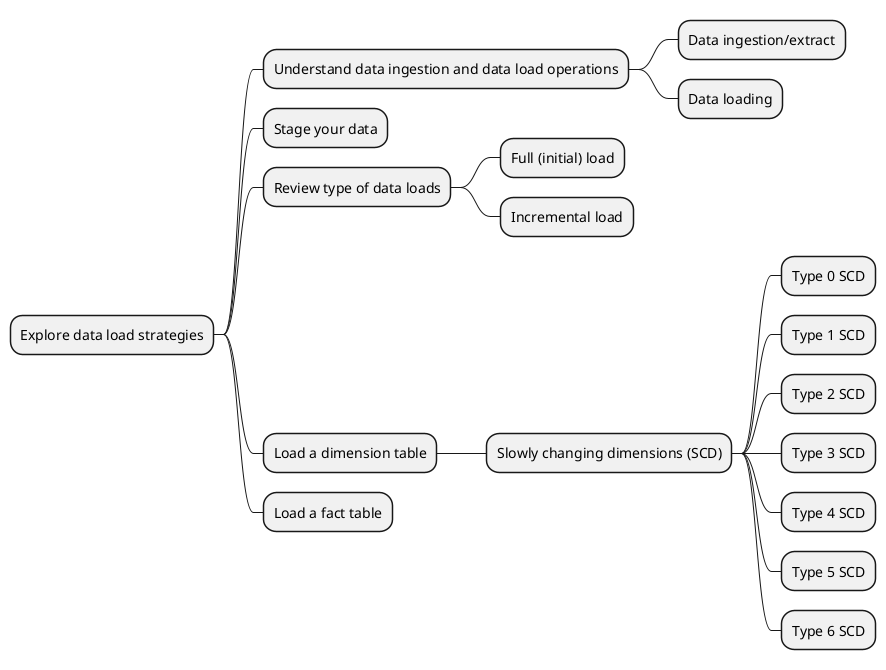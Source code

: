 @startmindmap
* Explore data load strategies
** Understand data ingestion and data load operations
*** Data ingestion/extract
*** Data loading
** Stage your data
** Review type of data loads
*** Full (initial) load
*** Incremental load
** Load a dimension table
*** Slowly changing dimensions (SCD)
**** Type 0 SCD
**** Type 1 SCD
**** Type 2 SCD
**** Type 3 SCD
**** Type 4 SCD
**** Type 5 SCD
**** Type 6 SCD
** Load a fact table
@endmindmap